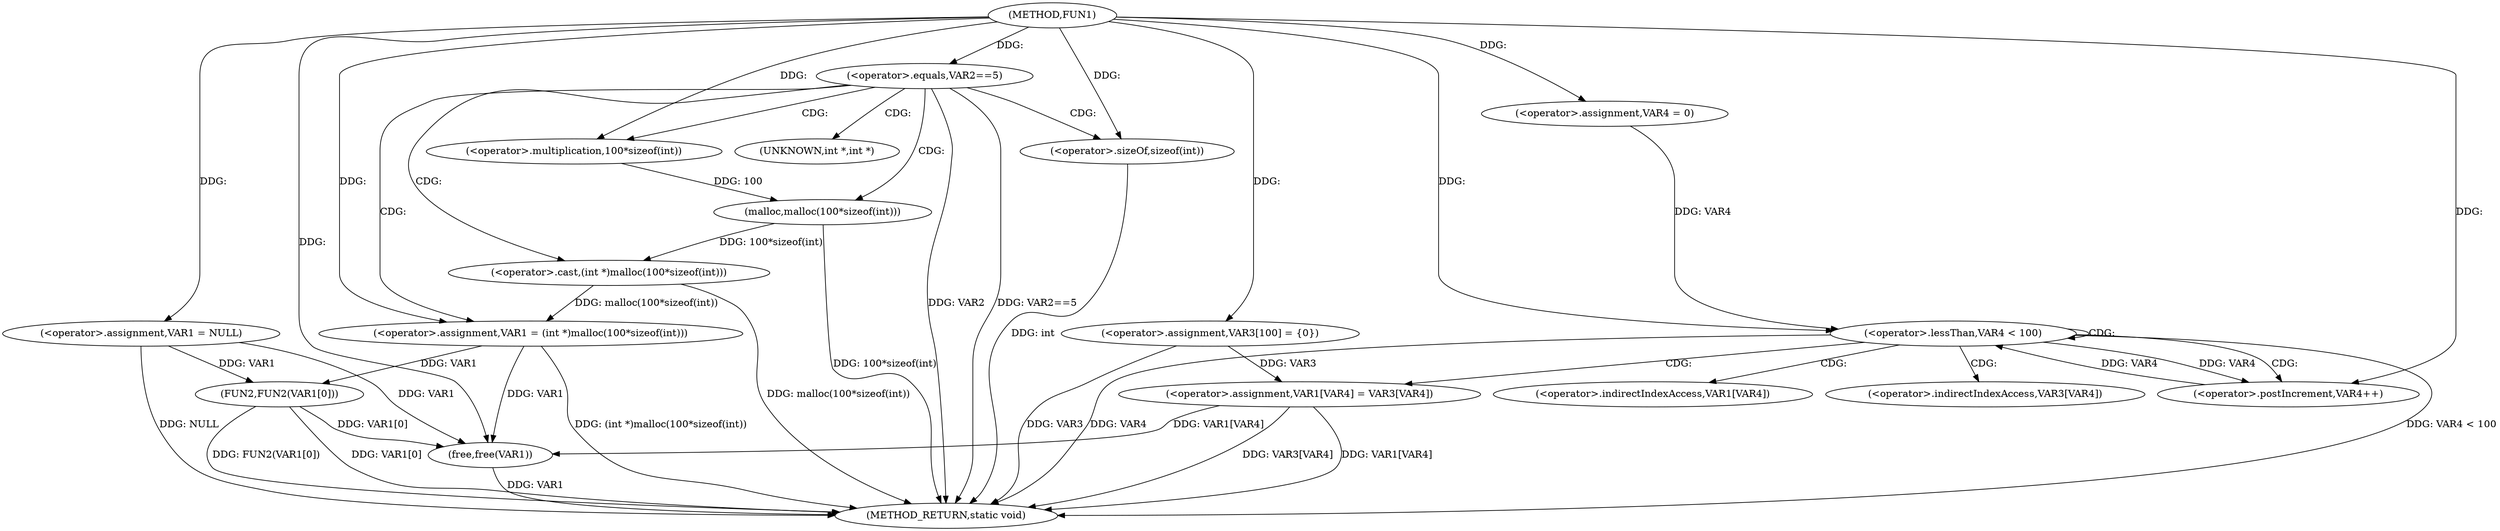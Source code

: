 digraph FUN1 {  
"1000100" [label = "(METHOD,FUN1)" ]
"1000149" [label = "(METHOD_RETURN,static void)" ]
"1000103" [label = "(<operator>.assignment,VAR1 = NULL)" ]
"1000107" [label = "(<operator>.equals,VAR2==5)" ]
"1000111" [label = "(<operator>.assignment,VAR1 = (int *)malloc(100*sizeof(int)))" ]
"1000113" [label = "(<operator>.cast,(int *)malloc(100*sizeof(int)))" ]
"1000115" [label = "(malloc,malloc(100*sizeof(int)))" ]
"1000116" [label = "(<operator>.multiplication,100*sizeof(int))" ]
"1000118" [label = "(<operator>.sizeOf,sizeof(int))" ]
"1000122" [label = "(<operator>.assignment,VAR3[100] = {0})" ]
"1000127" [label = "(<operator>.assignment,VAR4 = 0)" ]
"1000130" [label = "(<operator>.lessThan,VAR4 < 100)" ]
"1000133" [label = "(<operator>.postIncrement,VAR4++)" ]
"1000136" [label = "(<operator>.assignment,VAR1[VAR4] = VAR3[VAR4])" ]
"1000143" [label = "(FUN2,FUN2(VAR1[0]))" ]
"1000147" [label = "(free,free(VAR1))" ]
"1000114" [label = "(UNKNOWN,int *,int *)" ]
"1000137" [label = "(<operator>.indirectIndexAccess,VAR1[VAR4])" ]
"1000140" [label = "(<operator>.indirectIndexAccess,VAR3[VAR4])" ]
  "1000130" -> "1000149"  [ label = "DDG: VAR4 < 100"] 
  "1000107" -> "1000149"  [ label = "DDG: VAR2"] 
  "1000107" -> "1000149"  [ label = "DDG: VAR2==5"] 
  "1000103" -> "1000149"  [ label = "DDG: NULL"] 
  "1000122" -> "1000149"  [ label = "DDG: VAR3"] 
  "1000136" -> "1000149"  [ label = "DDG: VAR3[VAR4]"] 
  "1000113" -> "1000149"  [ label = "DDG: malloc(100*sizeof(int))"] 
  "1000147" -> "1000149"  [ label = "DDG: VAR1"] 
  "1000111" -> "1000149"  [ label = "DDG: (int *)malloc(100*sizeof(int))"] 
  "1000118" -> "1000149"  [ label = "DDG: int"] 
  "1000136" -> "1000149"  [ label = "DDG: VAR1[VAR4]"] 
  "1000130" -> "1000149"  [ label = "DDG: VAR4"] 
  "1000143" -> "1000149"  [ label = "DDG: VAR1[0]"] 
  "1000143" -> "1000149"  [ label = "DDG: FUN2(VAR1[0])"] 
  "1000115" -> "1000149"  [ label = "DDG: 100*sizeof(int)"] 
  "1000100" -> "1000103"  [ label = "DDG: "] 
  "1000100" -> "1000107"  [ label = "DDG: "] 
  "1000113" -> "1000111"  [ label = "DDG: malloc(100*sizeof(int))"] 
  "1000100" -> "1000111"  [ label = "DDG: "] 
  "1000115" -> "1000113"  [ label = "DDG: 100*sizeof(int)"] 
  "1000116" -> "1000115"  [ label = "DDG: 100"] 
  "1000100" -> "1000116"  [ label = "DDG: "] 
  "1000100" -> "1000118"  [ label = "DDG: "] 
  "1000100" -> "1000122"  [ label = "DDG: "] 
  "1000100" -> "1000127"  [ label = "DDG: "] 
  "1000133" -> "1000130"  [ label = "DDG: VAR4"] 
  "1000127" -> "1000130"  [ label = "DDG: VAR4"] 
  "1000100" -> "1000130"  [ label = "DDG: "] 
  "1000130" -> "1000133"  [ label = "DDG: VAR4"] 
  "1000100" -> "1000133"  [ label = "DDG: "] 
  "1000122" -> "1000136"  [ label = "DDG: VAR3"] 
  "1000103" -> "1000143"  [ label = "DDG: VAR1"] 
  "1000111" -> "1000143"  [ label = "DDG: VAR1"] 
  "1000103" -> "1000147"  [ label = "DDG: VAR1"] 
  "1000143" -> "1000147"  [ label = "DDG: VAR1[0]"] 
  "1000111" -> "1000147"  [ label = "DDG: VAR1"] 
  "1000136" -> "1000147"  [ label = "DDG: VAR1[VAR4]"] 
  "1000100" -> "1000147"  [ label = "DDG: "] 
  "1000107" -> "1000116"  [ label = "CDG: "] 
  "1000107" -> "1000114"  [ label = "CDG: "] 
  "1000107" -> "1000115"  [ label = "CDG: "] 
  "1000107" -> "1000113"  [ label = "CDG: "] 
  "1000107" -> "1000118"  [ label = "CDG: "] 
  "1000107" -> "1000111"  [ label = "CDG: "] 
  "1000130" -> "1000137"  [ label = "CDG: "] 
  "1000130" -> "1000130"  [ label = "CDG: "] 
  "1000130" -> "1000133"  [ label = "CDG: "] 
  "1000130" -> "1000136"  [ label = "CDG: "] 
  "1000130" -> "1000140"  [ label = "CDG: "] 
}
